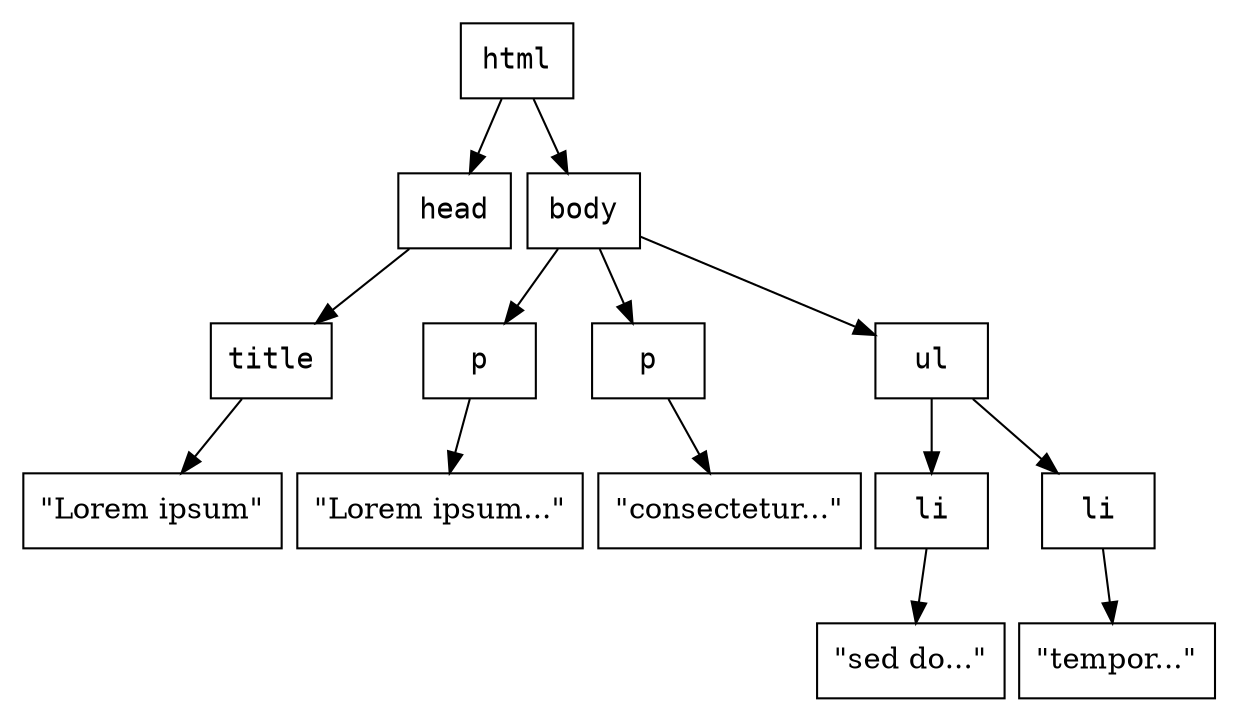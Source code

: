 digraph G {
    nodesep=0.1;
    ranksep=0.5;
    margin=0.1;
    node [shape=box];
    
    html [fontname="Courier"];
    head [fontname="Courier"];
    title [fontname="Courier"];
    body [fontname="Courier"];
    p1 [label="p", fontname="Courier"];
    p2 [label="p", fontname="Courier"];
    li1 [label="li", fontname="Courier"];
    li2 [label="li", fontname="Courier"];
    ul [fontname="Courier"];

    html -> head;
    html -> body;
    head -> title;
    title -> "\"Lorem ipsum\"";
    body -> p1;
    p1 -> "\"Lorem ipsum...\"";
    body -> p2;
    p2 -> "\"consectetur...\"";
    body -> ul;
    ul -> li1;
    li1 -> "\"sed do...\"";
    ul -> li2;
    li2 -> "\"tempor...\"";
  }
